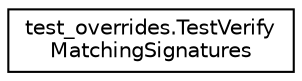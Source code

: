 digraph "Graphical Class Hierarchy"
{
 // LATEX_PDF_SIZE
  edge [fontname="Helvetica",fontsize="10",labelfontname="Helvetica",labelfontsize="10"];
  node [fontname="Helvetica",fontsize="10",shape=record];
  rankdir="LR";
  Node0 [label="test_overrides.TestVerify\lMatchingSignatures",height=0.2,width=0.4,color="black", fillcolor="white", style="filled",URL="$classtest__overrides_1_1TestVerifyMatchingSignatures.html",tooltip=" "];
}
